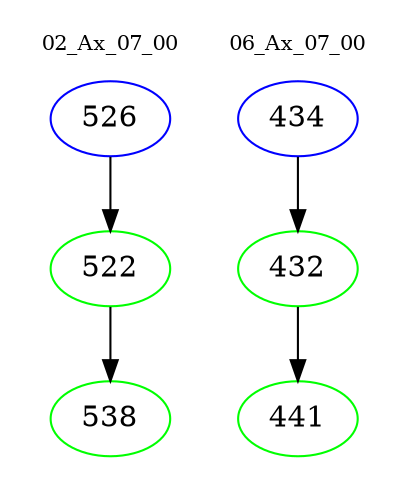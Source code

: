 digraph{
subgraph cluster_0 {
color = white
label = "02_Ax_07_00";
fontsize=10;
T0_526 [label="526", color="blue"]
T0_526 -> T0_522 [color="black"]
T0_522 [label="522", color="green"]
T0_522 -> T0_538 [color="black"]
T0_538 [label="538", color="green"]
}
subgraph cluster_1 {
color = white
label = "06_Ax_07_00";
fontsize=10;
T1_434 [label="434", color="blue"]
T1_434 -> T1_432 [color="black"]
T1_432 [label="432", color="green"]
T1_432 -> T1_441 [color="black"]
T1_441 [label="441", color="green"]
}
}
